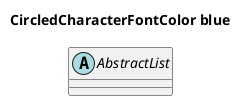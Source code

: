 @startuml

skinparam CircledCharacterFontColor blue

title CircledCharacterFontColor blue

abstract class AbstractList

@enduml